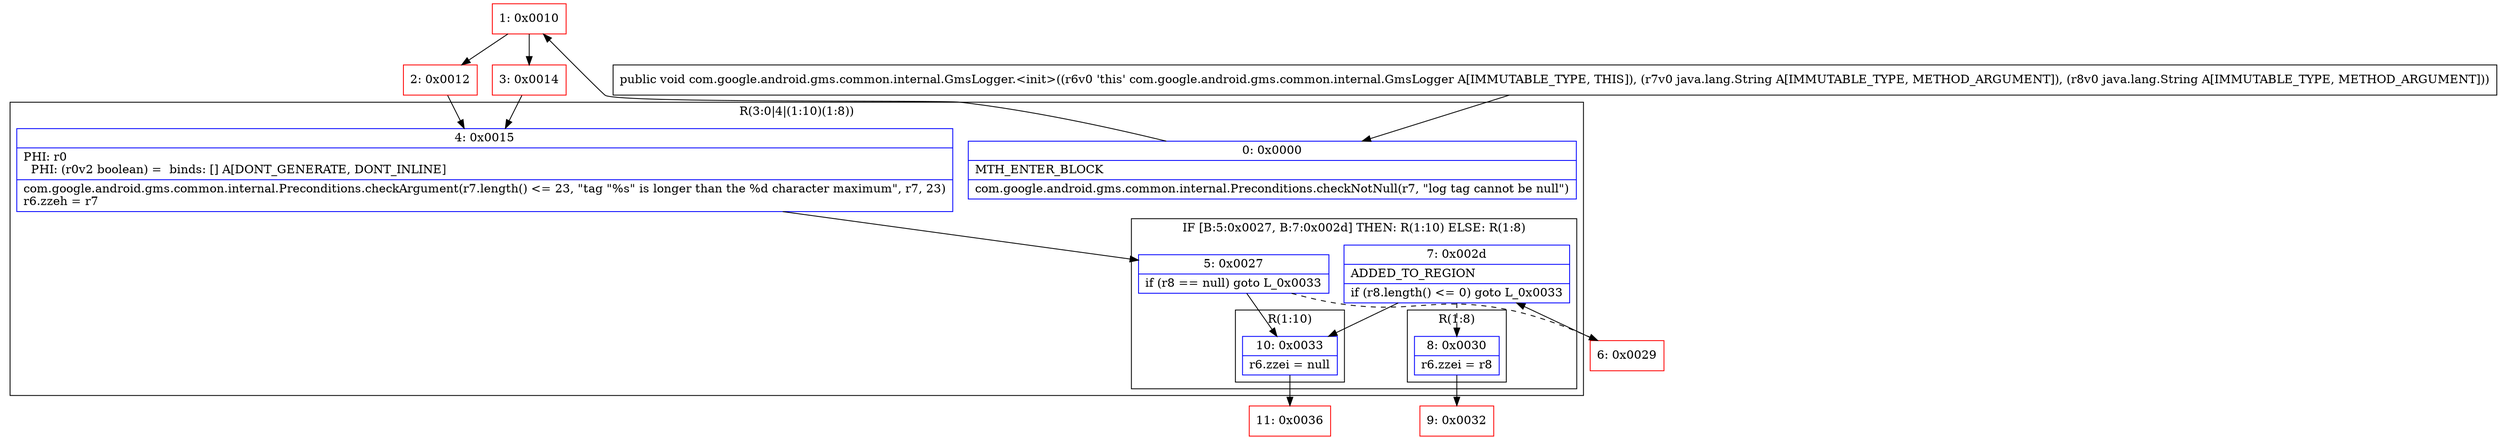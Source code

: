 digraph "CFG forcom.google.android.gms.common.internal.GmsLogger.\<init\>(Ljava\/lang\/String;Ljava\/lang\/String;)V" {
subgraph cluster_Region_638212471 {
label = "R(3:0|4|(1:10)(1:8))";
node [shape=record,color=blue];
Node_0 [shape=record,label="{0\:\ 0x0000|MTH_ENTER_BLOCK\l|com.google.android.gms.common.internal.Preconditions.checkNotNull(r7, \"log tag cannot be null\")\l}"];
Node_4 [shape=record,label="{4\:\ 0x0015|PHI: r0 \l  PHI: (r0v2 boolean) =  binds: [] A[DONT_GENERATE, DONT_INLINE]\l|com.google.android.gms.common.internal.Preconditions.checkArgument(r7.length() \<= 23, \"tag \"%s\" is longer than the %d character maximum\", r7, 23)\lr6.zzeh = r7\l}"];
subgraph cluster_IfRegion_441387131 {
label = "IF [B:5:0x0027, B:7:0x002d] THEN: R(1:10) ELSE: R(1:8)";
node [shape=record,color=blue];
Node_5 [shape=record,label="{5\:\ 0x0027|if (r8 == null) goto L_0x0033\l}"];
Node_7 [shape=record,label="{7\:\ 0x002d|ADDED_TO_REGION\l|if (r8.length() \<= 0) goto L_0x0033\l}"];
subgraph cluster_Region_164417389 {
label = "R(1:10)";
node [shape=record,color=blue];
Node_10 [shape=record,label="{10\:\ 0x0033|r6.zzei = null\l}"];
}
subgraph cluster_Region_1855892847 {
label = "R(1:8)";
node [shape=record,color=blue];
Node_8 [shape=record,label="{8\:\ 0x0030|r6.zzei = r8\l}"];
}
}
}
Node_1 [shape=record,color=red,label="{1\:\ 0x0010}"];
Node_2 [shape=record,color=red,label="{2\:\ 0x0012}"];
Node_3 [shape=record,color=red,label="{3\:\ 0x0014}"];
Node_6 [shape=record,color=red,label="{6\:\ 0x0029}"];
Node_9 [shape=record,color=red,label="{9\:\ 0x0032}"];
Node_11 [shape=record,color=red,label="{11\:\ 0x0036}"];
MethodNode[shape=record,label="{public void com.google.android.gms.common.internal.GmsLogger.\<init\>((r6v0 'this' com.google.android.gms.common.internal.GmsLogger A[IMMUTABLE_TYPE, THIS]), (r7v0 java.lang.String A[IMMUTABLE_TYPE, METHOD_ARGUMENT]), (r8v0 java.lang.String A[IMMUTABLE_TYPE, METHOD_ARGUMENT])) }"];
MethodNode -> Node_0;
Node_0 -> Node_1;
Node_4 -> Node_5;
Node_5 -> Node_6[style=dashed];
Node_5 -> Node_10;
Node_7 -> Node_8[style=dashed];
Node_7 -> Node_10;
Node_10 -> Node_11;
Node_8 -> Node_9;
Node_1 -> Node_2;
Node_1 -> Node_3;
Node_2 -> Node_4;
Node_3 -> Node_4;
Node_6 -> Node_7;
}

